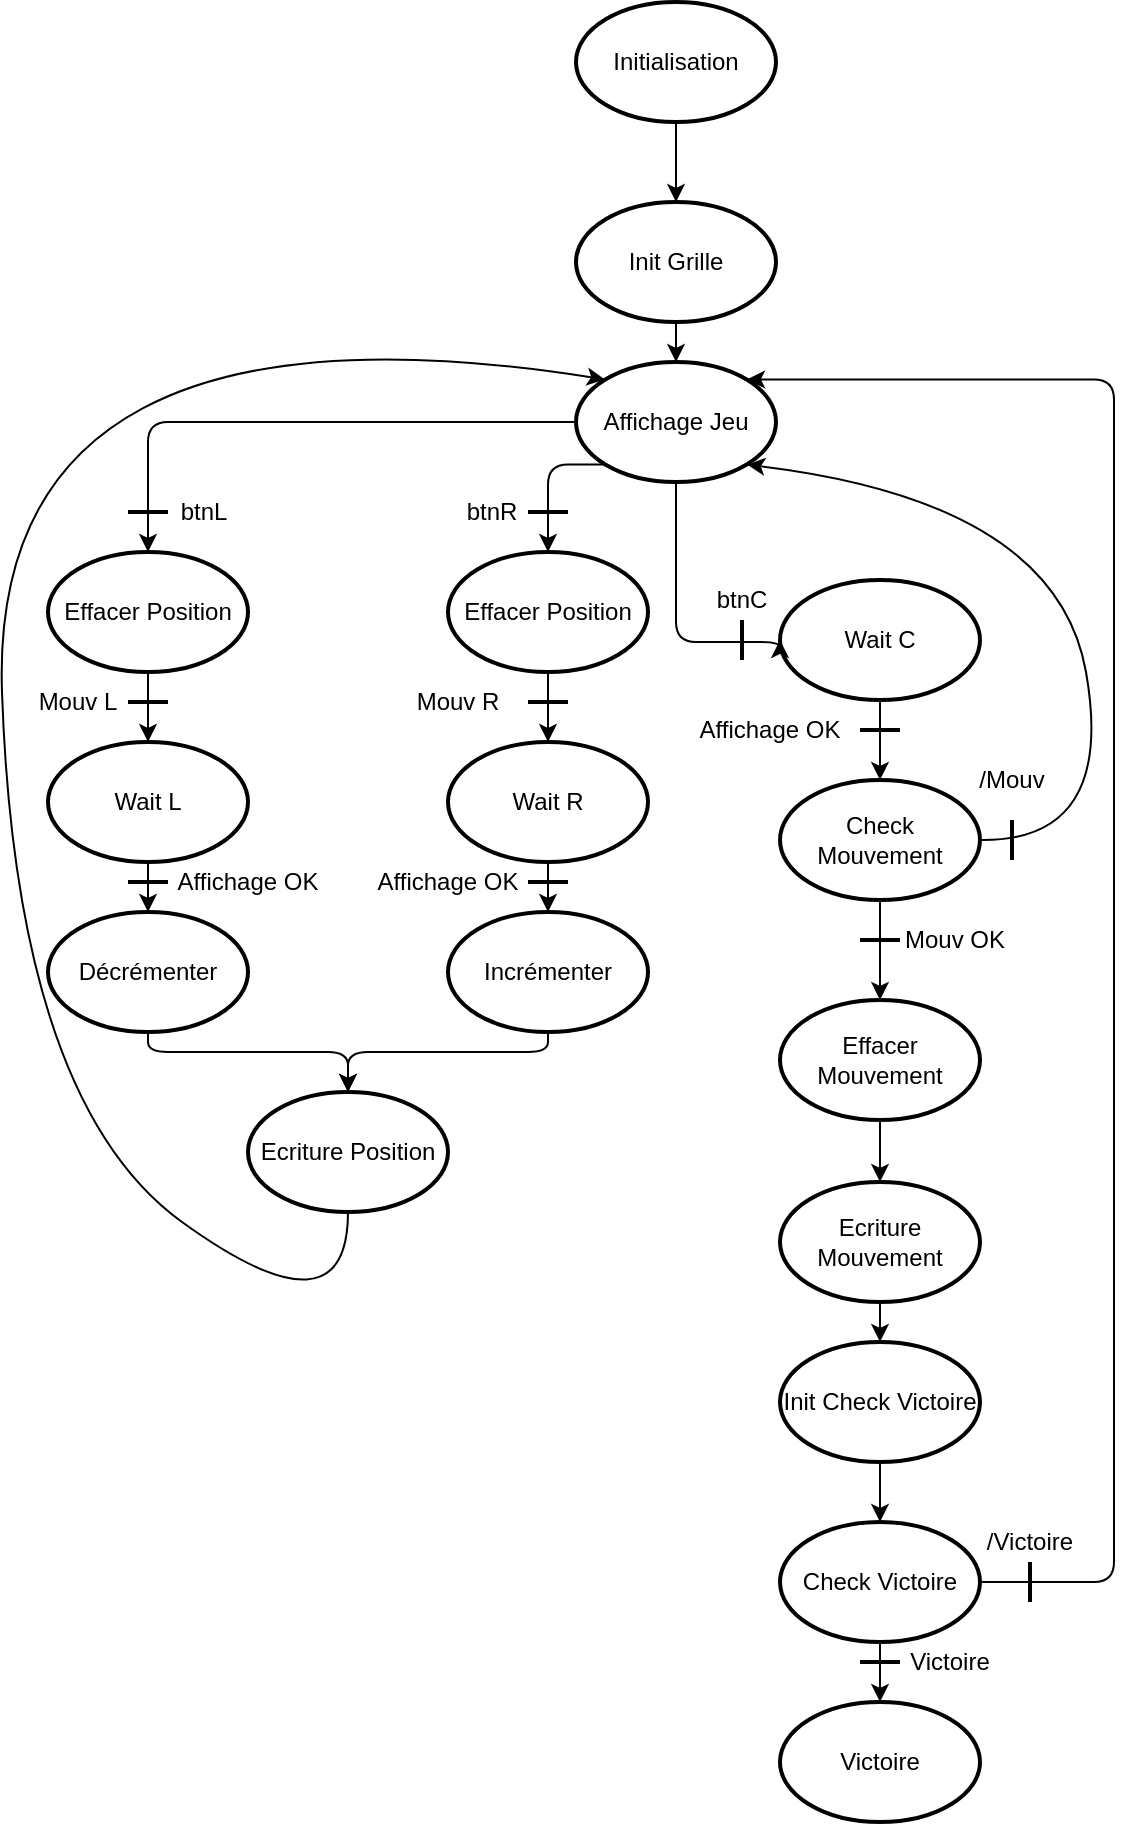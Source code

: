 <mxfile>
    <diagram id="5OFIwjwOpZy66Hm72HxT" name="Diagram">
        <mxGraphModel dx="519" dy="434" grid="1" gridSize="10" guides="1" tooltips="1" connect="1" arrows="1" fold="1" page="1" pageScale="1" pageWidth="827" pageHeight="1169" math="0" shadow="0">
            <root>
                <mxCell id="FxJEeXv54mvQC0yCKcCh-0"/>
                <mxCell id="FxJEeXv54mvQC0yCKcCh-1" parent="FxJEeXv54mvQC0yCKcCh-0"/>
                <mxCell id="XOij1qBWQ27LOcNDJQRb-13" value="" style="edgeStyle=orthogonalEdgeStyle;rounded=0;orthogonalLoop=1;jettySize=auto;html=1;" parent="FxJEeXv54mvQC0yCKcCh-1" source="XOij1qBWQ27LOcNDJQRb-0" target="XOij1qBWQ27LOcNDJQRb-1" edge="1">
                    <mxGeometry relative="1" as="geometry"/>
                </mxCell>
                <mxCell id="XOij1qBWQ27LOcNDJQRb-0" value="Initialisation" style="strokeWidth=2;html=1;shape=mxgraph.flowchart.start_2;whiteSpace=wrap;" parent="FxJEeXv54mvQC0yCKcCh-1" vertex="1">
                    <mxGeometry x="301" y="20" width="100" height="60" as="geometry"/>
                </mxCell>
                <mxCell id="XOij1qBWQ27LOcNDJQRb-14" value="" style="edgeStyle=orthogonalEdgeStyle;rounded=0;orthogonalLoop=1;jettySize=auto;html=1;" parent="FxJEeXv54mvQC0yCKcCh-1" source="XOij1qBWQ27LOcNDJQRb-1" target="XOij1qBWQ27LOcNDJQRb-2" edge="1">
                    <mxGeometry relative="1" as="geometry"/>
                </mxCell>
                <mxCell id="XOij1qBWQ27LOcNDJQRb-1" value="Init Grille" style="strokeWidth=2;html=1;shape=mxgraph.flowchart.start_2;whiteSpace=wrap;" parent="FxJEeXv54mvQC0yCKcCh-1" vertex="1">
                    <mxGeometry x="301" y="120" width="100" height="60" as="geometry"/>
                </mxCell>
                <mxCell id="XOij1qBWQ27LOcNDJQRb-2" value="Affichage Jeu" style="strokeWidth=2;html=1;shape=mxgraph.flowchart.start_2;whiteSpace=wrap;" parent="FxJEeXv54mvQC0yCKcCh-1" vertex="1">
                    <mxGeometry x="301" y="200" width="100" height="60" as="geometry"/>
                </mxCell>
                <mxCell id="XOij1qBWQ27LOcNDJQRb-3" value="Effacer Position" style="strokeWidth=2;html=1;shape=mxgraph.flowchart.start_2;whiteSpace=wrap;" parent="FxJEeXv54mvQC0yCKcCh-1" vertex="1">
                    <mxGeometry x="37" y="295" width="100" height="60" as="geometry"/>
                </mxCell>
                <mxCell id="XOij1qBWQ27LOcNDJQRb-4" value="Décrémenter" style="strokeWidth=2;html=1;shape=mxgraph.flowchart.start_2;whiteSpace=wrap;" parent="FxJEeXv54mvQC0yCKcCh-1" vertex="1">
                    <mxGeometry x="37" y="475" width="100" height="60" as="geometry"/>
                </mxCell>
                <mxCell id="XOij1qBWQ27LOcNDJQRb-6" value="Incrémenter" style="strokeWidth=2;html=1;shape=mxgraph.flowchart.start_2;whiteSpace=wrap;" parent="FxJEeXv54mvQC0yCKcCh-1" vertex="1">
                    <mxGeometry x="237" y="475" width="100" height="60" as="geometry"/>
                </mxCell>
                <mxCell id="XOij1qBWQ27LOcNDJQRb-7" value="Ecriture Position" style="strokeWidth=2;html=1;shape=mxgraph.flowchart.start_2;whiteSpace=wrap;" parent="FxJEeXv54mvQC0yCKcCh-1" vertex="1">
                    <mxGeometry x="137" y="565" width="100" height="60" as="geometry"/>
                </mxCell>
                <mxCell id="XOij1qBWQ27LOcNDJQRb-8" value="Check Mouvement" style="strokeWidth=2;html=1;shape=mxgraph.flowchart.start_2;whiteSpace=wrap;" parent="FxJEeXv54mvQC0yCKcCh-1" vertex="1">
                    <mxGeometry x="403" y="409" width="100" height="60" as="geometry"/>
                </mxCell>
                <mxCell id="3cJXaTfsFu-5jRHzpkVC-48" value="" style="edgeStyle=orthogonalEdgeStyle;rounded=0;orthogonalLoop=1;jettySize=auto;html=1;" parent="FxJEeXv54mvQC0yCKcCh-1" source="XOij1qBWQ27LOcNDJQRb-9" target="3cJXaTfsFu-5jRHzpkVC-47" edge="1">
                    <mxGeometry relative="1" as="geometry"/>
                </mxCell>
                <mxCell id="XOij1qBWQ27LOcNDJQRb-9" value="Ecriture Mouvement" style="strokeWidth=2;html=1;shape=mxgraph.flowchart.start_2;whiteSpace=wrap;" parent="FxJEeXv54mvQC0yCKcCh-1" vertex="1">
                    <mxGeometry x="403" y="610" width="100" height="60" as="geometry"/>
                </mxCell>
                <mxCell id="XOij1qBWQ27LOcNDJQRb-10" value="Check Victoire" style="strokeWidth=2;html=1;shape=mxgraph.flowchart.start_2;whiteSpace=wrap;" parent="FxJEeXv54mvQC0yCKcCh-1" vertex="1">
                    <mxGeometry x="403" y="780" width="100" height="60" as="geometry"/>
                </mxCell>
                <mxCell id="XOij1qBWQ27LOcNDJQRb-20" value="" style="edgeStyle=segmentEdgeStyle;endArrow=classic;html=1;exitX=0.5;exitY=1;exitDx=0;exitDy=0;exitPerimeter=0;entryX=0.5;entryY=0;entryDx=0;entryDy=0;entryPerimeter=0;" parent="FxJEeXv54mvQC0yCKcCh-1" source="XOij1qBWQ27LOcNDJQRb-6" target="XOij1qBWQ27LOcNDJQRb-7" edge="1">
                    <mxGeometry width="50" height="50" relative="1" as="geometry">
                        <mxPoint x="247" y="435" as="sourcePoint"/>
                        <mxPoint x="297" y="485" as="targetPoint"/>
                        <Array as="points">
                            <mxPoint x="287" y="545"/>
                            <mxPoint x="187" y="545"/>
                        </Array>
                    </mxGeometry>
                </mxCell>
                <mxCell id="XOij1qBWQ27LOcNDJQRb-21" value="" style="edgeStyle=segmentEdgeStyle;endArrow=classic;html=1;exitX=0.5;exitY=1;exitDx=0;exitDy=0;exitPerimeter=0;entryX=0.5;entryY=0;entryDx=0;entryDy=0;entryPerimeter=0;" parent="FxJEeXv54mvQC0yCKcCh-1" source="XOij1qBWQ27LOcNDJQRb-4" target="XOij1qBWQ27LOcNDJQRb-7" edge="1">
                    <mxGeometry width="50" height="50" relative="1" as="geometry">
                        <mxPoint x="297" y="545" as="sourcePoint"/>
                        <mxPoint x="197" y="565" as="targetPoint"/>
                        <Array as="points">
                            <mxPoint x="87" y="545"/>
                            <mxPoint x="187" y="545"/>
                        </Array>
                    </mxGeometry>
                </mxCell>
                <mxCell id="LFS2rzkwwk1ABVOOdTsW-0" value="" style="line;strokeWidth=2;html=1;" parent="FxJEeXv54mvQC0yCKcCh-1" vertex="1">
                    <mxGeometry x="77" y="270" width="20" height="10" as="geometry"/>
                </mxCell>
                <mxCell id="LFS2rzkwwk1ABVOOdTsW-1" value="btnL" style="text;html=1;strokeColor=none;fillColor=none;align=center;verticalAlign=middle;whiteSpace=wrap;rounded=0;" parent="FxJEeXv54mvQC0yCKcCh-1" vertex="1">
                    <mxGeometry x="97" y="265" width="36" height="20" as="geometry"/>
                </mxCell>
                <mxCell id="LFS2rzkwwk1ABVOOdTsW-2" value="" style="line;strokeWidth=2;html=1;" parent="FxJEeXv54mvQC0yCKcCh-1" vertex="1">
                    <mxGeometry x="277" y="270" width="20" height="10" as="geometry"/>
                </mxCell>
                <mxCell id="LFS2rzkwwk1ABVOOdTsW-3" value="Mouv R" style="text;html=1;strokeColor=none;fillColor=none;align=center;verticalAlign=middle;whiteSpace=wrap;rounded=0;" parent="FxJEeXv54mvQC0yCKcCh-1" vertex="1">
                    <mxGeometry x="207" y="360" width="70" height="20" as="geometry"/>
                </mxCell>
                <mxCell id="LFS2rzkwwk1ABVOOdTsW-4" value="" style="line;strokeWidth=2;html=1;" parent="FxJEeXv54mvQC0yCKcCh-1" vertex="1">
                    <mxGeometry x="277" y="365" width="20" height="10" as="geometry"/>
                </mxCell>
                <mxCell id="LFS2rzkwwk1ABVOOdTsW-5" value="Mouv L" style="text;html=1;strokeColor=none;fillColor=none;align=center;verticalAlign=middle;whiteSpace=wrap;rounded=0;" parent="FxJEeXv54mvQC0yCKcCh-1" vertex="1">
                    <mxGeometry x="17" y="360" width="70" height="20" as="geometry"/>
                </mxCell>
                <mxCell id="LFS2rzkwwk1ABVOOdTsW-6" value="" style="line;strokeWidth=2;html=1;" parent="FxJEeXv54mvQC0yCKcCh-1" vertex="1">
                    <mxGeometry x="77" y="365" width="20" height="10" as="geometry"/>
                </mxCell>
                <mxCell id="LFS2rzkwwk1ABVOOdTsW-7" value="btnC" style="text;html=1;strokeColor=none;fillColor=none;align=center;verticalAlign=middle;whiteSpace=wrap;rounded=0;" parent="FxJEeXv54mvQC0yCKcCh-1" vertex="1">
                    <mxGeometry x="369" y="309" width="30" height="20" as="geometry"/>
                </mxCell>
                <mxCell id="LFS2rzkwwk1ABVOOdTsW-8" value="" style="line;strokeWidth=2;html=1;rotation=-90;" parent="FxJEeXv54mvQC0yCKcCh-1" vertex="1">
                    <mxGeometry x="374" y="334" width="20" height="10" as="geometry"/>
                </mxCell>
                <mxCell id="LFS2rzkwwk1ABVOOdTsW-9" value="/Mouv" style="text;html=1;strokeColor=none;fillColor=none;align=center;verticalAlign=middle;whiteSpace=wrap;rounded=0;" parent="FxJEeXv54mvQC0yCKcCh-1" vertex="1">
                    <mxGeometry x="499" y="399" width="40" height="20" as="geometry"/>
                </mxCell>
                <mxCell id="LFS2rzkwwk1ABVOOdTsW-10" value="" style="line;strokeWidth=2;html=1;rotation=-90;" parent="FxJEeXv54mvQC0yCKcCh-1" vertex="1">
                    <mxGeometry x="509" y="434" width="20" height="10" as="geometry"/>
                </mxCell>
                <mxCell id="LFS2rzkwwk1ABVOOdTsW-11" value="Mouv OK" style="text;html=1;strokeColor=none;fillColor=none;align=center;verticalAlign=middle;whiteSpace=wrap;rounded=0;" parent="FxJEeXv54mvQC0yCKcCh-1" vertex="1">
                    <mxGeometry x="463" y="479" width="55" height="20" as="geometry"/>
                </mxCell>
                <mxCell id="LFS2rzkwwk1ABVOOdTsW-12" value="" style="line;strokeWidth=2;html=1;rotation=0;" parent="FxJEeXv54mvQC0yCKcCh-1" vertex="1">
                    <mxGeometry x="443" y="484" width="20" height="10" as="geometry"/>
                </mxCell>
                <mxCell id="LFS2rzkwwk1ABVOOdTsW-14" value="/Victoire" style="text;html=1;strokeColor=none;fillColor=none;align=center;verticalAlign=middle;whiteSpace=wrap;rounded=0;" parent="FxJEeXv54mvQC0yCKcCh-1" vertex="1">
                    <mxGeometry x="503" y="780" width="50" height="20" as="geometry"/>
                </mxCell>
                <mxCell id="LFS2rzkwwk1ABVOOdTsW-15" value="" style="line;strokeWidth=2;html=1;rotation=-90;" parent="FxJEeXv54mvQC0yCKcCh-1" vertex="1">
                    <mxGeometry x="518" y="805" width="20" height="10" as="geometry"/>
                </mxCell>
                <mxCell id="LFS2rzkwwk1ABVOOdTsW-16" value="Victoire" style="text;html=1;strokeColor=none;fillColor=none;align=center;verticalAlign=middle;whiteSpace=wrap;rounded=0;" parent="FxJEeXv54mvQC0yCKcCh-1" vertex="1">
                    <mxGeometry x="463" y="840" width="50" height="20" as="geometry"/>
                </mxCell>
                <mxCell id="ZkQovS-TSHOP-TYoGp-W-3" value="" style="line;strokeWidth=2;html=1;rotation=0;" parent="FxJEeXv54mvQC0yCKcCh-1" vertex="1">
                    <mxGeometry x="443" y="845" width="20" height="10" as="geometry"/>
                </mxCell>
                <mxCell id="3cJXaTfsFu-5jRHzpkVC-40" value="" style="edgeStyle=orthogonalEdgeStyle;rounded=0;orthogonalLoop=1;jettySize=auto;html=1;" parent="FxJEeXv54mvQC0yCKcCh-1" source="0" target="XOij1qBWQ27LOcNDJQRb-9" edge="1">
                    <mxGeometry relative="1" as="geometry"/>
                </mxCell>
                <mxCell id="0" value="Effacer Mouvement" style="strokeWidth=2;html=1;shape=mxgraph.flowchart.start_2;whiteSpace=wrap;" parent="FxJEeXv54mvQC0yCKcCh-1" vertex="1">
                    <mxGeometry x="403" y="519" width="100" height="60" as="geometry"/>
                </mxCell>
                <mxCell id="1" value="" style="edgeStyle=segmentEdgeStyle;endArrow=classic;html=1;exitX=0.5;exitY=1;exitDx=0;exitDy=0;exitPerimeter=0;entryX=0.5;entryY=0;entryDx=0;entryDy=0;entryPerimeter=0;" parent="FxJEeXv54mvQC0yCKcCh-1" source="XOij1qBWQ27LOcNDJQRb-8" target="0" edge="1">
                    <mxGeometry width="50" height="50" relative="1" as="geometry">
                        <mxPoint x="473" y="589" as="sourcePoint"/>
                        <mxPoint x="523" y="539" as="targetPoint"/>
                    </mxGeometry>
                </mxCell>
                <mxCell id="3cJXaTfsFu-5jRHzpkVC-7" value="" style="edgeStyle=orthogonalEdgeStyle;rounded=0;orthogonalLoop=1;jettySize=auto;html=1;" parent="FxJEeXv54mvQC0yCKcCh-1" source="3cJXaTfsFu-5jRHzpkVC-5" target="XOij1qBWQ27LOcNDJQRb-4" edge="1">
                    <mxGeometry relative="1" as="geometry"/>
                </mxCell>
                <mxCell id="3cJXaTfsFu-5jRHzpkVC-5" value="Wait L" style="strokeWidth=2;html=1;shape=mxgraph.flowchart.start_2;whiteSpace=wrap;" parent="FxJEeXv54mvQC0yCKcCh-1" vertex="1">
                    <mxGeometry x="37" y="390" width="100" height="60" as="geometry"/>
                </mxCell>
                <mxCell id="3cJXaTfsFu-5jRHzpkVC-8" value="" style="edgeStyle=orthogonalEdgeStyle;rounded=0;orthogonalLoop=1;jettySize=auto;html=1;" parent="FxJEeXv54mvQC0yCKcCh-1" source="3cJXaTfsFu-5jRHzpkVC-6" target="XOij1qBWQ27LOcNDJQRb-6" edge="1">
                    <mxGeometry relative="1" as="geometry"/>
                </mxCell>
                <mxCell id="3cJXaTfsFu-5jRHzpkVC-6" value="Wait R" style="strokeWidth=2;html=1;shape=mxgraph.flowchart.start_2;whiteSpace=wrap;" parent="FxJEeXv54mvQC0yCKcCh-1" vertex="1">
                    <mxGeometry x="237" y="390" width="100" height="60" as="geometry"/>
                </mxCell>
                <mxCell id="3cJXaTfsFu-5jRHzpkVC-11" value="Affichage OK" style="text;html=1;strokeColor=none;fillColor=none;align=center;verticalAlign=middle;whiteSpace=wrap;rounded=0;" parent="FxJEeXv54mvQC0yCKcCh-1" vertex="1">
                    <mxGeometry x="97" y="450" width="80" height="20" as="geometry"/>
                </mxCell>
                <mxCell id="3cJXaTfsFu-5jRHzpkVC-12" value="" style="line;strokeWidth=2;html=1;" parent="FxJEeXv54mvQC0yCKcCh-1" vertex="1">
                    <mxGeometry x="77" y="455" width="20" height="10" as="geometry"/>
                </mxCell>
                <mxCell id="3cJXaTfsFu-5jRHzpkVC-13" value="Affichage OK" style="text;html=1;strokeColor=none;fillColor=none;align=center;verticalAlign=middle;whiteSpace=wrap;rounded=0;" parent="FxJEeXv54mvQC0yCKcCh-1" vertex="1">
                    <mxGeometry x="197" y="450" width="80" height="20" as="geometry"/>
                </mxCell>
                <mxCell id="3cJXaTfsFu-5jRHzpkVC-14" value="" style="line;strokeWidth=2;html=1;" parent="FxJEeXv54mvQC0yCKcCh-1" vertex="1">
                    <mxGeometry x="277" y="455" width="20" height="10" as="geometry"/>
                </mxCell>
                <mxCell id="3cJXaTfsFu-5jRHzpkVC-26" value="" style="edgeStyle=orthogonalEdgeStyle;rounded=0;orthogonalLoop=1;jettySize=auto;html=1;" parent="FxJEeXv54mvQC0yCKcCh-1" source="3cJXaTfsFu-5jRHzpkVC-15" target="XOij1qBWQ27LOcNDJQRb-8" edge="1">
                    <mxGeometry relative="1" as="geometry"/>
                </mxCell>
                <mxCell id="3cJXaTfsFu-5jRHzpkVC-15" value="Wait C" style="strokeWidth=2;html=1;shape=mxgraph.flowchart.start_2;whiteSpace=wrap;" parent="FxJEeXv54mvQC0yCKcCh-1" vertex="1">
                    <mxGeometry x="403" y="309" width="100" height="60" as="geometry"/>
                </mxCell>
                <mxCell id="3cJXaTfsFu-5jRHzpkVC-20" value="Affichage OK" style="text;html=1;strokeColor=none;fillColor=none;align=center;verticalAlign=middle;whiteSpace=wrap;rounded=0;" parent="FxJEeXv54mvQC0yCKcCh-1" vertex="1">
                    <mxGeometry x="361" y="374" width="74" height="20" as="geometry"/>
                </mxCell>
                <mxCell id="3cJXaTfsFu-5jRHzpkVC-21" value="" style="line;strokeWidth=2;html=1;rotation=-180;" parent="FxJEeXv54mvQC0yCKcCh-1" vertex="1">
                    <mxGeometry x="443" y="379" width="20" height="10" as="geometry"/>
                </mxCell>
                <mxCell id="3cJXaTfsFu-5jRHzpkVC-23" value="" style="curved=1;endArrow=classic;html=1;exitX=0.5;exitY=1;exitDx=0;exitDy=0;exitPerimeter=0;entryX=0.145;entryY=0.145;entryDx=0;entryDy=0;entryPerimeter=0;" parent="FxJEeXv54mvQC0yCKcCh-1" source="XOij1qBWQ27LOcNDJQRb-7" target="XOij1qBWQ27LOcNDJQRb-2" edge="1">
                    <mxGeometry width="50" height="50" relative="1" as="geometry">
                        <mxPoint x="-314.5" y="705" as="sourcePoint"/>
                        <mxPoint x="-479" y="53.7" as="targetPoint"/>
                        <Array as="points">
                            <mxPoint x="187" y="690"/>
                            <mxPoint x="21" y="570"/>
                            <mxPoint x="7" y="160"/>
                        </Array>
                    </mxGeometry>
                </mxCell>
                <mxCell id="3cJXaTfsFu-5jRHzpkVC-25" value="" style="edgeStyle=segmentEdgeStyle;endArrow=classic;html=1;exitX=0.5;exitY=1;exitDx=0;exitDy=0;exitPerimeter=0;entryX=0;entryY=0.5;entryDx=0;entryDy=0;entryPerimeter=0;" parent="FxJEeXv54mvQC0yCKcCh-1" source="XOij1qBWQ27LOcNDJQRb-2" target="3cJXaTfsFu-5jRHzpkVC-15" edge="1">
                    <mxGeometry width="50" height="50" relative="1" as="geometry">
                        <mxPoint x="325.5" y="261.3" as="sourcePoint"/>
                        <mxPoint x="231" y="320" as="targetPoint"/>
                        <Array as="points">
                            <mxPoint x="351" y="340"/>
                        </Array>
                    </mxGeometry>
                </mxCell>
                <mxCell id="3cJXaTfsFu-5jRHzpkVC-27" value="" style="curved=1;endArrow=classic;html=1;exitX=1;exitY=0.5;exitDx=0;exitDy=0;exitPerimeter=0;entryX=0.855;entryY=0.855;entryDx=0;entryDy=0;entryPerimeter=0;" parent="FxJEeXv54mvQC0yCKcCh-1" source="XOij1qBWQ27LOcNDJQRb-8" target="XOij1qBWQ27LOcNDJQRb-2" edge="1">
                    <mxGeometry width="50" height="50" relative="1" as="geometry">
                        <mxPoint x="231" y="635" as="sourcePoint"/>
                        <mxPoint x="311" y="240" as="targetPoint"/>
                        <Array as="points">
                            <mxPoint x="571" y="440"/>
                            <mxPoint x="541" y="270"/>
                        </Array>
                    </mxGeometry>
                </mxCell>
                <mxCell id="3cJXaTfsFu-5jRHzpkVC-33" value="" style="edgeStyle=segmentEdgeStyle;endArrow=classic;html=1;exitX=1;exitY=0.5;exitDx=0;exitDy=0;exitPerimeter=0;entryX=0.855;entryY=0.145;entryDx=0;entryDy=0;entryPerimeter=0;" parent="FxJEeXv54mvQC0yCKcCh-1" source="XOij1qBWQ27LOcNDJQRb-10" target="XOij1qBWQ27LOcNDJQRb-2" edge="1">
                    <mxGeometry width="50" height="50" relative="1" as="geometry">
                        <mxPoint x="816.5" y="538.7" as="sourcePoint"/>
                        <mxPoint x="851" y="490" as="targetPoint"/>
                        <Array as="points">
                            <mxPoint x="570" y="810"/>
                            <mxPoint x="570" y="209"/>
                        </Array>
                    </mxGeometry>
                </mxCell>
                <mxCell id="3cJXaTfsFu-5jRHzpkVC-41" value="Effacer Position" style="strokeWidth=2;html=1;shape=mxgraph.flowchart.start_2;whiteSpace=wrap;" parent="FxJEeXv54mvQC0yCKcCh-1" vertex="1">
                    <mxGeometry x="237" y="295" width="100" height="60" as="geometry"/>
                </mxCell>
                <mxCell id="3cJXaTfsFu-5jRHzpkVC-42" value="" style="edgeStyle=orthogonalEdgeStyle;rounded=0;orthogonalLoop=1;jettySize=auto;html=1;exitX=0.5;exitY=1;exitDx=0;exitDy=0;exitPerimeter=0;" parent="FxJEeXv54mvQC0yCKcCh-1" source="3cJXaTfsFu-5jRHzpkVC-41" edge="1">
                    <mxGeometry relative="1" as="geometry">
                        <mxPoint x="297" y="460" as="sourcePoint"/>
                        <mxPoint x="287" y="390" as="targetPoint"/>
                    </mxGeometry>
                </mxCell>
                <mxCell id="3cJXaTfsFu-5jRHzpkVC-43" value="" style="edgeStyle=orthogonalEdgeStyle;rounded=0;orthogonalLoop=1;jettySize=auto;html=1;exitX=0.5;exitY=1;exitDx=0;exitDy=0;exitPerimeter=0;entryX=0.5;entryY=0;entryDx=0;entryDy=0;entryPerimeter=0;" parent="FxJEeXv54mvQC0yCKcCh-1" source="XOij1qBWQ27LOcNDJQRb-3" target="3cJXaTfsFu-5jRHzpkVC-5" edge="1">
                    <mxGeometry relative="1" as="geometry">
                        <mxPoint x="297" y="365" as="sourcePoint"/>
                        <mxPoint x="297" y="400" as="targetPoint"/>
                    </mxGeometry>
                </mxCell>
                <mxCell id="3cJXaTfsFu-5jRHzpkVC-44" value="" style="edgeStyle=segmentEdgeStyle;endArrow=classic;html=1;exitX=0;exitY=0.5;exitDx=0;exitDy=0;exitPerimeter=0;entryX=0.5;entryY=0;entryDx=0;entryDy=0;entryPerimeter=0;" parent="FxJEeXv54mvQC0yCKcCh-1" source="XOij1qBWQ27LOcNDJQRb-2" target="XOij1qBWQ27LOcNDJQRb-3" edge="1">
                    <mxGeometry width="50" height="50" relative="1" as="geometry">
                        <mxPoint x="361.0" y="270" as="sourcePoint"/>
                        <mxPoint x="413" y="349" as="targetPoint"/>
                        <Array as="points">
                            <mxPoint x="87" y="230"/>
                        </Array>
                    </mxGeometry>
                </mxCell>
                <mxCell id="3cJXaTfsFu-5jRHzpkVC-45" value="" style="edgeStyle=segmentEdgeStyle;endArrow=classic;html=1;exitX=0.145;exitY=0.855;exitDx=0;exitDy=0;exitPerimeter=0;entryX=0.5;entryY=0;entryDx=0;entryDy=0;entryPerimeter=0;" parent="FxJEeXv54mvQC0yCKcCh-1" source="XOij1qBWQ27LOcNDJQRb-2" target="3cJXaTfsFu-5jRHzpkVC-41" edge="1">
                    <mxGeometry width="50" height="50" relative="1" as="geometry">
                        <mxPoint x="311" y="240" as="sourcePoint"/>
                        <mxPoint x="97" y="305" as="targetPoint"/>
                        <Array as="points">
                            <mxPoint x="287" y="251"/>
                        </Array>
                    </mxGeometry>
                </mxCell>
                <mxCell id="3cJXaTfsFu-5jRHzpkVC-46" value="btnR" style="text;html=1;strokeColor=none;fillColor=none;align=center;verticalAlign=middle;whiteSpace=wrap;rounded=0;" parent="FxJEeXv54mvQC0yCKcCh-1" vertex="1">
                    <mxGeometry x="241" y="265" width="36" height="20" as="geometry"/>
                </mxCell>
                <mxCell id="3cJXaTfsFu-5jRHzpkVC-49" value="" style="edgeStyle=orthogonalEdgeStyle;rounded=0;orthogonalLoop=1;jettySize=auto;html=1;" parent="FxJEeXv54mvQC0yCKcCh-1" source="3cJXaTfsFu-5jRHzpkVC-47" target="XOij1qBWQ27LOcNDJQRb-10" edge="1">
                    <mxGeometry relative="1" as="geometry"/>
                </mxCell>
                <mxCell id="3cJXaTfsFu-5jRHzpkVC-47" value="Init Check Victoire" style="strokeWidth=2;html=1;shape=mxgraph.flowchart.start_2;whiteSpace=wrap;" parent="FxJEeXv54mvQC0yCKcCh-1" vertex="1">
                    <mxGeometry x="403" y="690" width="100" height="60" as="geometry"/>
                </mxCell>
                <mxCell id="3cJXaTfsFu-5jRHzpkVC-51" value="Victoire" style="strokeWidth=2;html=1;shape=mxgraph.flowchart.start_2;whiteSpace=wrap;" parent="FxJEeXv54mvQC0yCKcCh-1" vertex="1">
                    <mxGeometry x="403" y="870" width="100" height="60" as="geometry"/>
                </mxCell>
                <mxCell id="3cJXaTfsFu-5jRHzpkVC-55" value="" style="edgeStyle=segmentEdgeStyle;endArrow=classic;html=1;exitX=0.5;exitY=1;exitDx=0;exitDy=0;exitPerimeter=0;entryX=0.5;entryY=0;entryDx=0;entryDy=0;entryPerimeter=0;" parent="FxJEeXv54mvQC0yCKcCh-1" source="XOij1qBWQ27LOcNDJQRb-10" target="3cJXaTfsFu-5jRHzpkVC-51" edge="1">
                    <mxGeometry width="50" height="50" relative="1" as="geometry">
                        <mxPoint x="626.5" y="708.2" as="sourcePoint"/>
                        <mxPoint x="95.5" y="810" as="targetPoint"/>
                        <Array as="points">
                            <mxPoint x="453" y="850"/>
                            <mxPoint x="453" y="850"/>
                        </Array>
                    </mxGeometry>
                </mxCell>
            </root>
        </mxGraphModel>
    </diagram>
</mxfile>